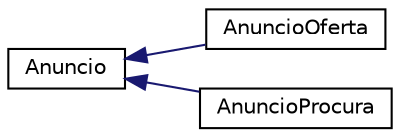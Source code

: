 digraph "Graphical Class Hierarchy"
{
  edge [fontname="Helvetica",fontsize="10",labelfontname="Helvetica",labelfontsize="10"];
  node [fontname="Helvetica",fontsize="10",shape=record];
  rankdir="LR";
  Node1 [label="Anuncio",height=0.2,width=0.4,color="black", fillcolor="white", style="filled",URL="$class_anuncio.html"];
  Node1 -> Node2 [dir="back",color="midnightblue",fontsize="10",style="solid",fontname="Helvetica"];
  Node2 [label="AnuncioOferta",height=0.2,width=0.4,color="black", fillcolor="white", style="filled",URL="$class_anuncio_oferta.html",tooltip="Classe derivada da classe mãe anuncio. "];
  Node1 -> Node3 [dir="back",color="midnightblue",fontsize="10",style="solid",fontname="Helvetica"];
  Node3 [label="AnuncioProcura",height=0.2,width=0.4,color="black", fillcolor="white", style="filled",URL="$class_anuncio_procura.html",tooltip="Classe derivada da classe mãe anuncio. "];
}
